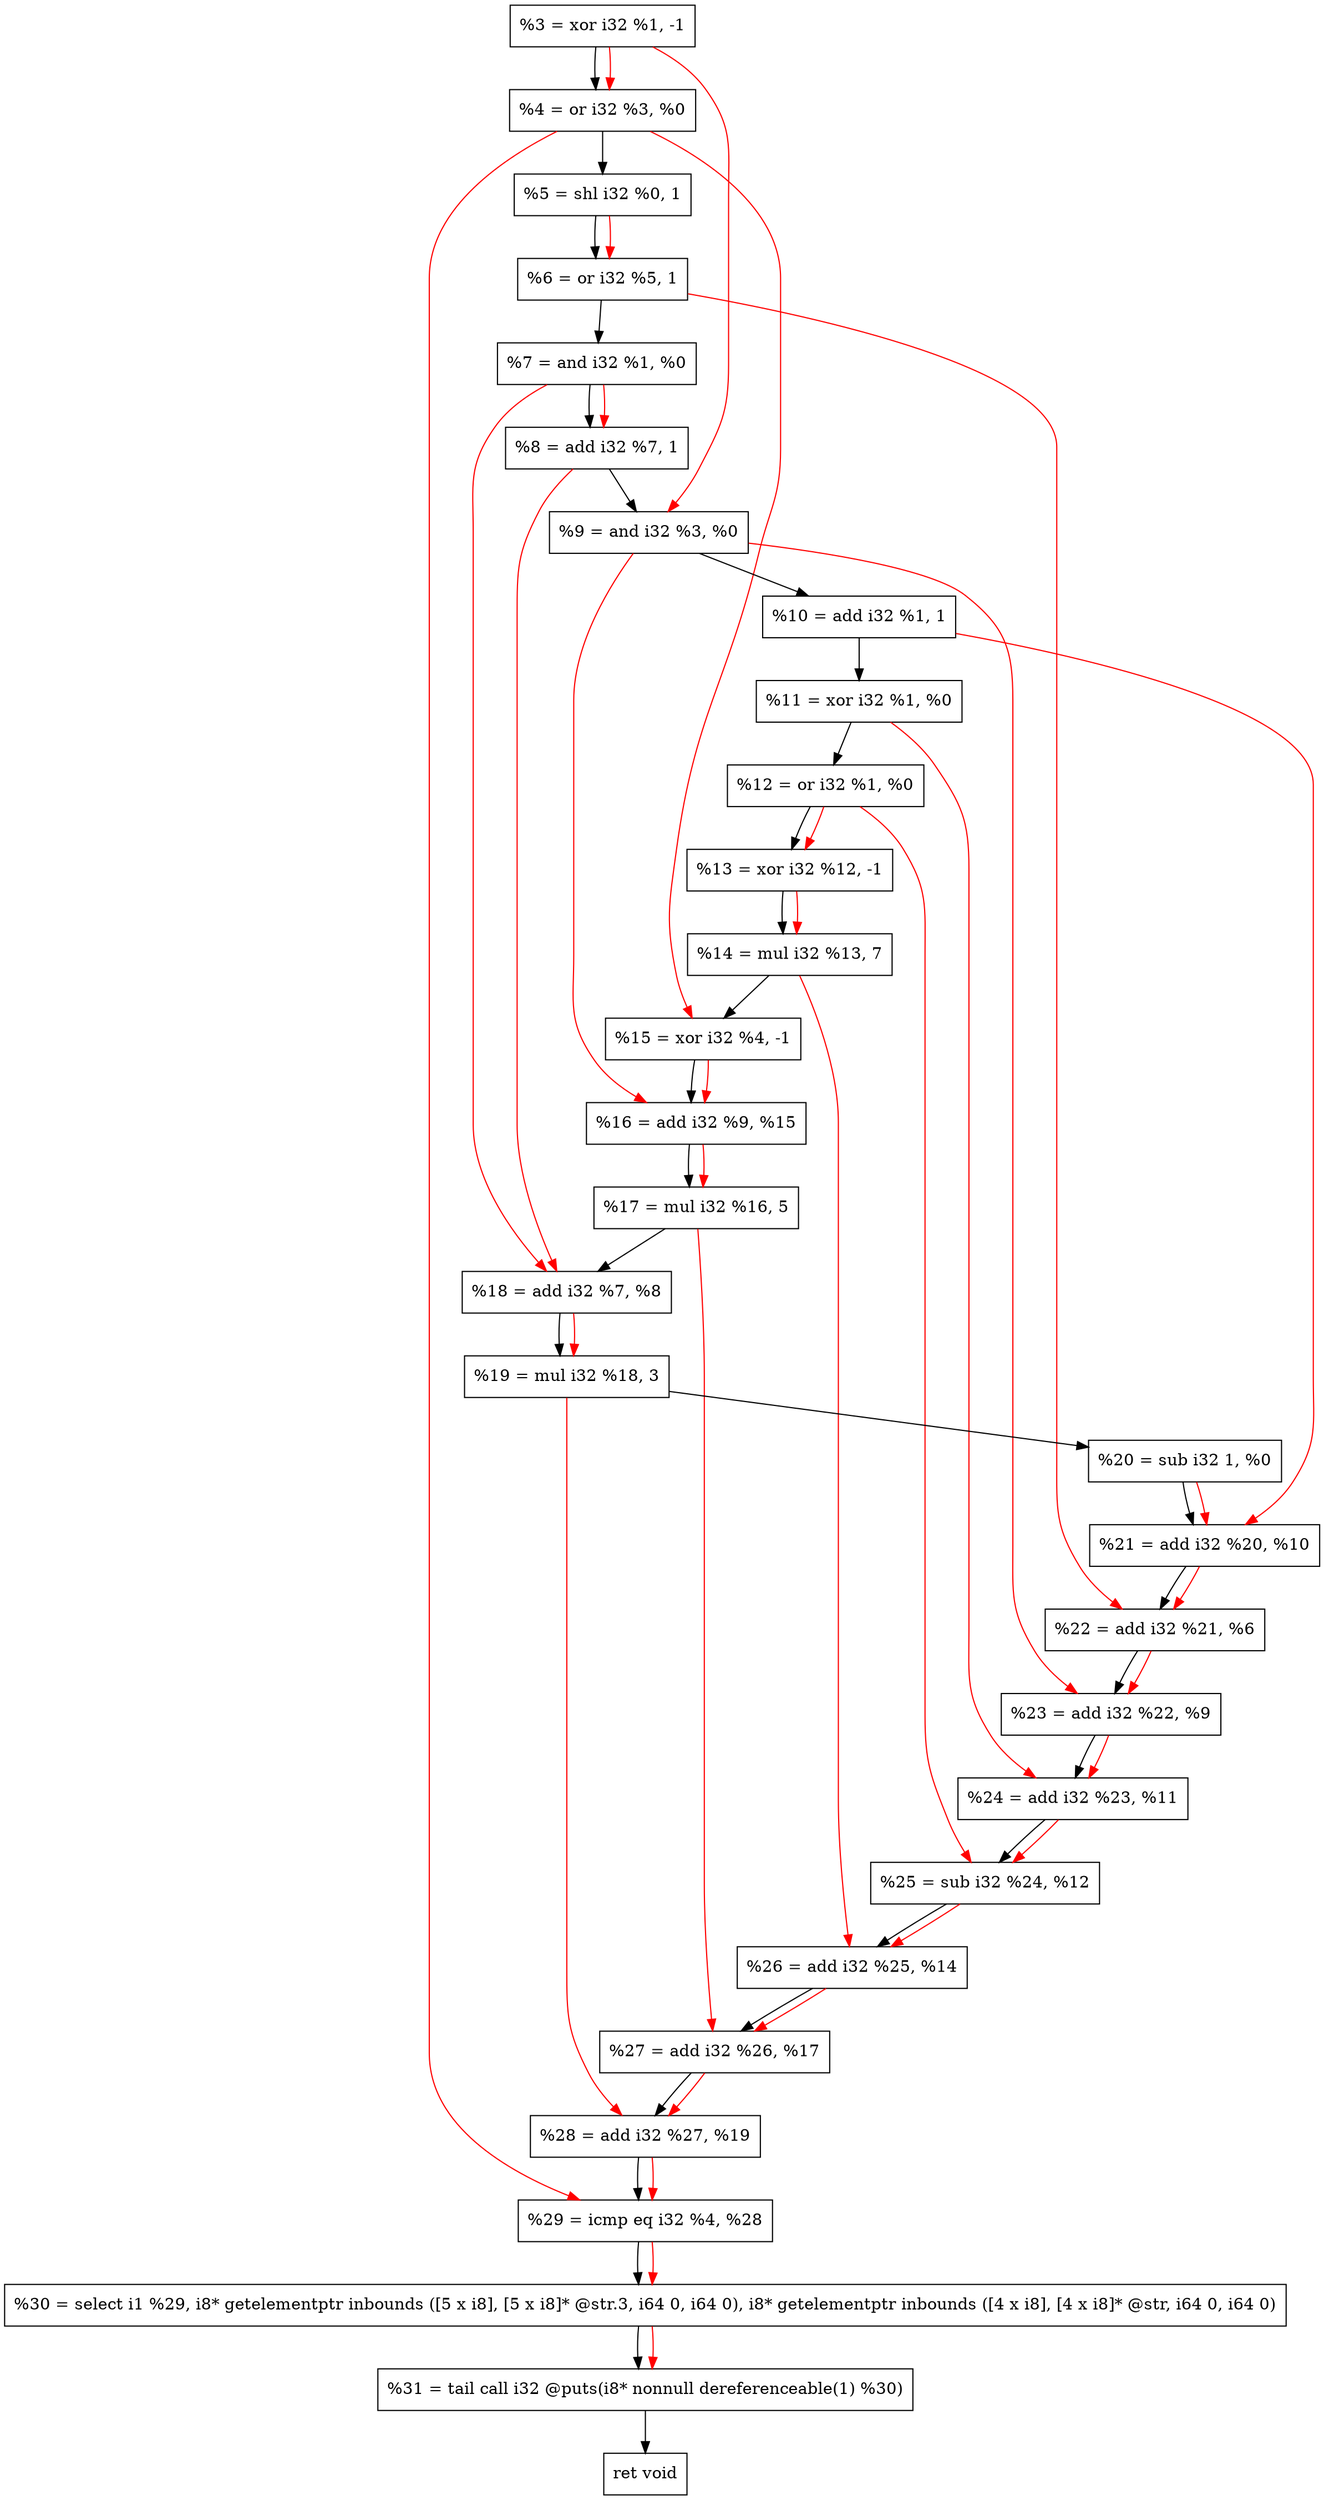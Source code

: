 digraph "DFG for'crackme' function" {
	Node0x118ebf0[shape=record, label="  %3 = xor i32 %1, -1"];
	Node0x118ec60[shape=record, label="  %4 = or i32 %3, %0"];
	Node0x118ed20[shape=record, label="  %5 = shl i32 %0, 1"];
	Node0x118ed90[shape=record, label="  %6 = or i32 %5, 1"];
	Node0x118ee00[shape=record, label="  %7 = and i32 %1, %0"];
	Node0x118ee70[shape=record, label="  %8 = add i32 %7, 1"];
	Node0x118eee0[shape=record, label="  %9 = and i32 %3, %0"];
	Node0x118ef50[shape=record, label="  %10 = add i32 %1, 1"];
	Node0x118efc0[shape=record, label="  %11 = xor i32 %1, %0"];
	Node0x118f030[shape=record, label="  %12 = or i32 %1, %0"];
	Node0x118f0a0[shape=record, label="  %13 = xor i32 %12, -1"];
	Node0x118f140[shape=record, label="  %14 = mul i32 %13, 7"];
	Node0x118f1b0[shape=record, label="  %15 = xor i32 %4, -1"];
	Node0x118f220[shape=record, label="  %16 = add i32 %9, %15"];
	Node0x118f2c0[shape=record, label="  %17 = mul i32 %16, 5"];
	Node0x118f330[shape=record, label="  %18 = add i32 %7, %8"];
	Node0x118f3d0[shape=record, label="  %19 = mul i32 %18, 3"];
	Node0x118f440[shape=record, label="  %20 = sub i32 1, %0"];
	Node0x118f4b0[shape=record, label="  %21 = add i32 %20, %10"];
	Node0x118f520[shape=record, label="  %22 = add i32 %21, %6"];
	Node0x118f590[shape=record, label="  %23 = add i32 %22, %9"];
	Node0x118f600[shape=record, label="  %24 = add i32 %23, %11"];
	Node0x118f670[shape=record, label="  %25 = sub i32 %24, %12"];
	Node0x118f6e0[shape=record, label="  %26 = add i32 %25, %14"];
	Node0x118f750[shape=record, label="  %27 = add i32 %26, %17"];
	Node0x118f7c0[shape=record, label="  %28 = add i32 %27, %19"];
	Node0x118f830[shape=record, label="  %29 = icmp eq i32 %4, %28"];
	Node0x112f268[shape=record, label="  %30 = select i1 %29, i8* getelementptr inbounds ([5 x i8], [5 x i8]* @str.3, i64 0, i64 0), i8* getelementptr inbounds ([4 x i8], [4 x i8]* @str, i64 0, i64 0)"];
	Node0x118fcd0[shape=record, label="  %31 = tail call i32 @puts(i8* nonnull dereferenceable(1) %30)"];
	Node0x118fd20[shape=record, label="  ret void"];
	Node0x118ebf0 -> Node0x118ec60;
	Node0x118ec60 -> Node0x118ed20;
	Node0x118ed20 -> Node0x118ed90;
	Node0x118ed90 -> Node0x118ee00;
	Node0x118ee00 -> Node0x118ee70;
	Node0x118ee70 -> Node0x118eee0;
	Node0x118eee0 -> Node0x118ef50;
	Node0x118ef50 -> Node0x118efc0;
	Node0x118efc0 -> Node0x118f030;
	Node0x118f030 -> Node0x118f0a0;
	Node0x118f0a0 -> Node0x118f140;
	Node0x118f140 -> Node0x118f1b0;
	Node0x118f1b0 -> Node0x118f220;
	Node0x118f220 -> Node0x118f2c0;
	Node0x118f2c0 -> Node0x118f330;
	Node0x118f330 -> Node0x118f3d0;
	Node0x118f3d0 -> Node0x118f440;
	Node0x118f440 -> Node0x118f4b0;
	Node0x118f4b0 -> Node0x118f520;
	Node0x118f520 -> Node0x118f590;
	Node0x118f590 -> Node0x118f600;
	Node0x118f600 -> Node0x118f670;
	Node0x118f670 -> Node0x118f6e0;
	Node0x118f6e0 -> Node0x118f750;
	Node0x118f750 -> Node0x118f7c0;
	Node0x118f7c0 -> Node0x118f830;
	Node0x118f830 -> Node0x112f268;
	Node0x112f268 -> Node0x118fcd0;
	Node0x118fcd0 -> Node0x118fd20;
edge [color=red]
	Node0x118ebf0 -> Node0x118ec60;
	Node0x118ed20 -> Node0x118ed90;
	Node0x118ee00 -> Node0x118ee70;
	Node0x118ebf0 -> Node0x118eee0;
	Node0x118f030 -> Node0x118f0a0;
	Node0x118f0a0 -> Node0x118f140;
	Node0x118ec60 -> Node0x118f1b0;
	Node0x118eee0 -> Node0x118f220;
	Node0x118f1b0 -> Node0x118f220;
	Node0x118f220 -> Node0x118f2c0;
	Node0x118ee00 -> Node0x118f330;
	Node0x118ee70 -> Node0x118f330;
	Node0x118f330 -> Node0x118f3d0;
	Node0x118f440 -> Node0x118f4b0;
	Node0x118ef50 -> Node0x118f4b0;
	Node0x118f4b0 -> Node0x118f520;
	Node0x118ed90 -> Node0x118f520;
	Node0x118f520 -> Node0x118f590;
	Node0x118eee0 -> Node0x118f590;
	Node0x118f590 -> Node0x118f600;
	Node0x118efc0 -> Node0x118f600;
	Node0x118f600 -> Node0x118f670;
	Node0x118f030 -> Node0x118f670;
	Node0x118f670 -> Node0x118f6e0;
	Node0x118f140 -> Node0x118f6e0;
	Node0x118f6e0 -> Node0x118f750;
	Node0x118f2c0 -> Node0x118f750;
	Node0x118f750 -> Node0x118f7c0;
	Node0x118f3d0 -> Node0x118f7c0;
	Node0x118ec60 -> Node0x118f830;
	Node0x118f7c0 -> Node0x118f830;
	Node0x118f830 -> Node0x112f268;
	Node0x112f268 -> Node0x118fcd0;
}
